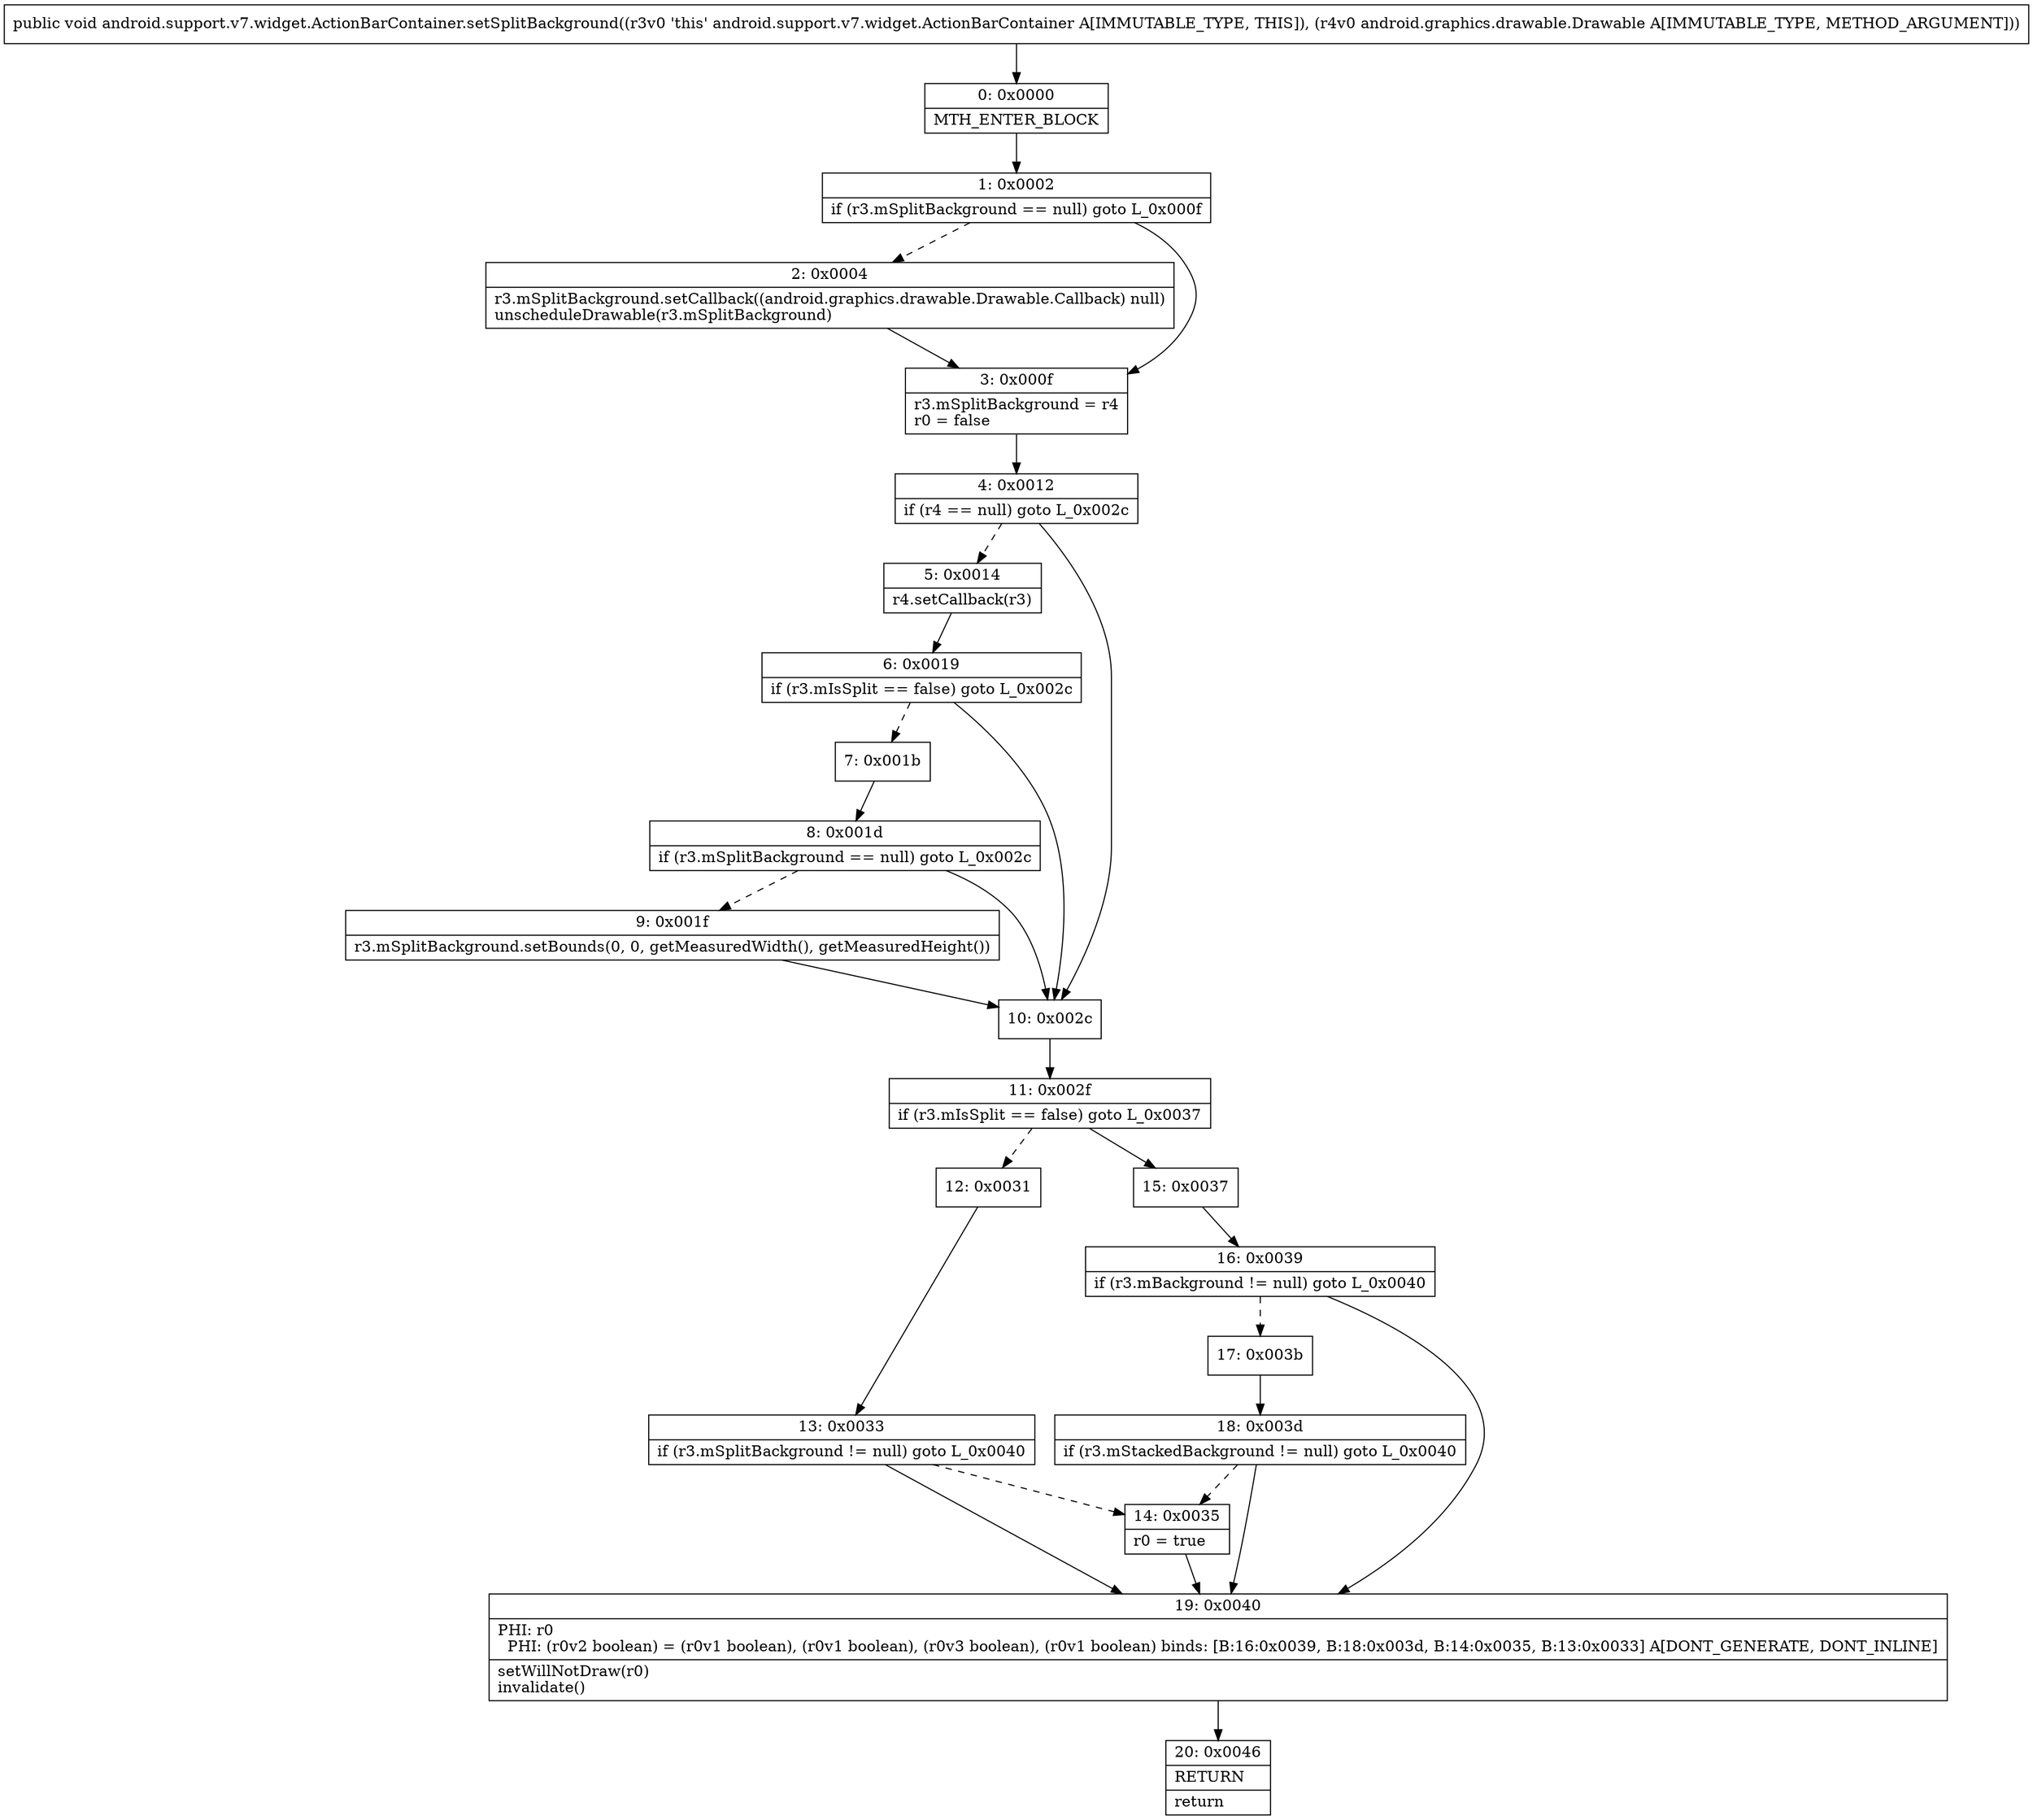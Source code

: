 digraph "CFG forandroid.support.v7.widget.ActionBarContainer.setSplitBackground(Landroid\/graphics\/drawable\/Drawable;)V" {
Node_0 [shape=record,label="{0\:\ 0x0000|MTH_ENTER_BLOCK\l}"];
Node_1 [shape=record,label="{1\:\ 0x0002|if (r3.mSplitBackground == null) goto L_0x000f\l}"];
Node_2 [shape=record,label="{2\:\ 0x0004|r3.mSplitBackground.setCallback((android.graphics.drawable.Drawable.Callback) null)\lunscheduleDrawable(r3.mSplitBackground)\l}"];
Node_3 [shape=record,label="{3\:\ 0x000f|r3.mSplitBackground = r4\lr0 = false\l}"];
Node_4 [shape=record,label="{4\:\ 0x0012|if (r4 == null) goto L_0x002c\l}"];
Node_5 [shape=record,label="{5\:\ 0x0014|r4.setCallback(r3)\l}"];
Node_6 [shape=record,label="{6\:\ 0x0019|if (r3.mIsSplit == false) goto L_0x002c\l}"];
Node_7 [shape=record,label="{7\:\ 0x001b}"];
Node_8 [shape=record,label="{8\:\ 0x001d|if (r3.mSplitBackground == null) goto L_0x002c\l}"];
Node_9 [shape=record,label="{9\:\ 0x001f|r3.mSplitBackground.setBounds(0, 0, getMeasuredWidth(), getMeasuredHeight())\l}"];
Node_10 [shape=record,label="{10\:\ 0x002c}"];
Node_11 [shape=record,label="{11\:\ 0x002f|if (r3.mIsSplit == false) goto L_0x0037\l}"];
Node_12 [shape=record,label="{12\:\ 0x0031}"];
Node_13 [shape=record,label="{13\:\ 0x0033|if (r3.mSplitBackground != null) goto L_0x0040\l}"];
Node_14 [shape=record,label="{14\:\ 0x0035|r0 = true\l}"];
Node_15 [shape=record,label="{15\:\ 0x0037}"];
Node_16 [shape=record,label="{16\:\ 0x0039|if (r3.mBackground != null) goto L_0x0040\l}"];
Node_17 [shape=record,label="{17\:\ 0x003b}"];
Node_18 [shape=record,label="{18\:\ 0x003d|if (r3.mStackedBackground != null) goto L_0x0040\l}"];
Node_19 [shape=record,label="{19\:\ 0x0040|PHI: r0 \l  PHI: (r0v2 boolean) = (r0v1 boolean), (r0v1 boolean), (r0v3 boolean), (r0v1 boolean) binds: [B:16:0x0039, B:18:0x003d, B:14:0x0035, B:13:0x0033] A[DONT_GENERATE, DONT_INLINE]\l|setWillNotDraw(r0)\linvalidate()\l}"];
Node_20 [shape=record,label="{20\:\ 0x0046|RETURN\l|return\l}"];
MethodNode[shape=record,label="{public void android.support.v7.widget.ActionBarContainer.setSplitBackground((r3v0 'this' android.support.v7.widget.ActionBarContainer A[IMMUTABLE_TYPE, THIS]), (r4v0 android.graphics.drawable.Drawable A[IMMUTABLE_TYPE, METHOD_ARGUMENT])) }"];
MethodNode -> Node_0;
Node_0 -> Node_1;
Node_1 -> Node_2[style=dashed];
Node_1 -> Node_3;
Node_2 -> Node_3;
Node_3 -> Node_4;
Node_4 -> Node_5[style=dashed];
Node_4 -> Node_10;
Node_5 -> Node_6;
Node_6 -> Node_7[style=dashed];
Node_6 -> Node_10;
Node_7 -> Node_8;
Node_8 -> Node_9[style=dashed];
Node_8 -> Node_10;
Node_9 -> Node_10;
Node_10 -> Node_11;
Node_11 -> Node_12[style=dashed];
Node_11 -> Node_15;
Node_12 -> Node_13;
Node_13 -> Node_14[style=dashed];
Node_13 -> Node_19;
Node_14 -> Node_19;
Node_15 -> Node_16;
Node_16 -> Node_17[style=dashed];
Node_16 -> Node_19;
Node_17 -> Node_18;
Node_18 -> Node_19;
Node_18 -> Node_14[style=dashed];
Node_19 -> Node_20;
}

